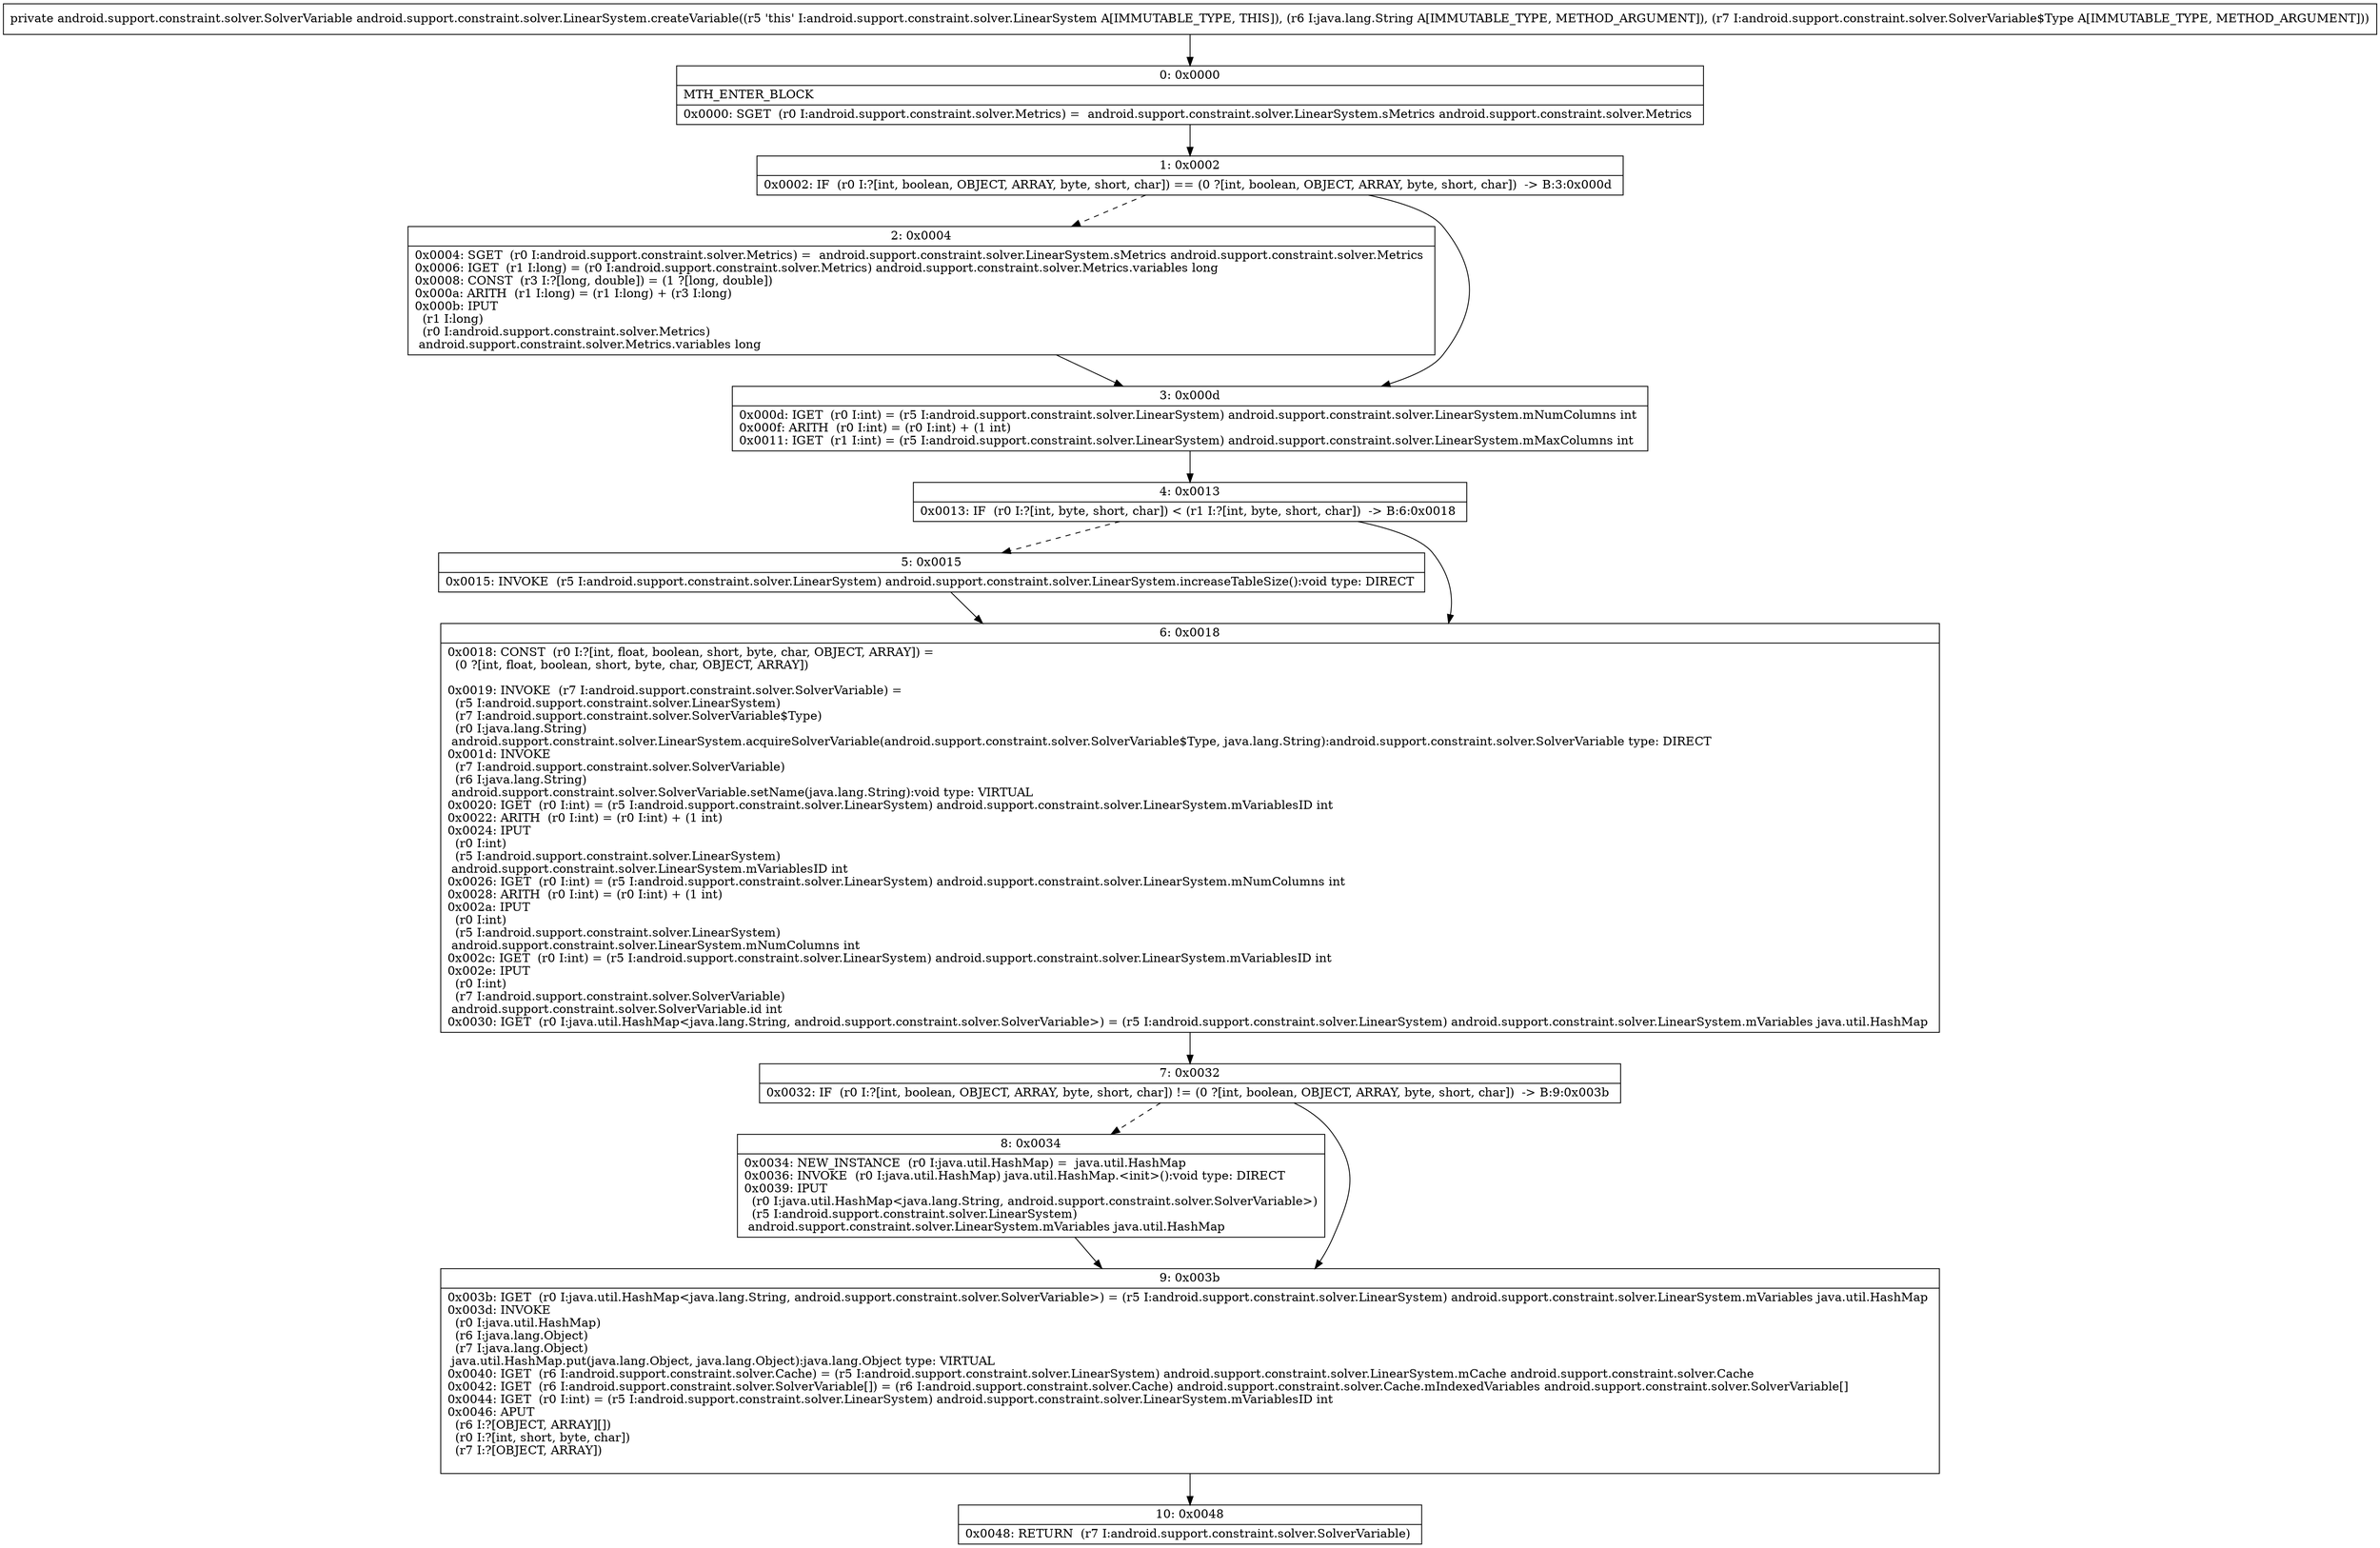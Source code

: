 digraph "CFG forandroid.support.constraint.solver.LinearSystem.createVariable(Ljava\/lang\/String;Landroid\/support\/constraint\/solver\/SolverVariable$Type;)Landroid\/support\/constraint\/solver\/SolverVariable;" {
Node_0 [shape=record,label="{0\:\ 0x0000|MTH_ENTER_BLOCK\l|0x0000: SGET  (r0 I:android.support.constraint.solver.Metrics) =  android.support.constraint.solver.LinearSystem.sMetrics android.support.constraint.solver.Metrics \l}"];
Node_1 [shape=record,label="{1\:\ 0x0002|0x0002: IF  (r0 I:?[int, boolean, OBJECT, ARRAY, byte, short, char]) == (0 ?[int, boolean, OBJECT, ARRAY, byte, short, char])  \-\> B:3:0x000d \l}"];
Node_2 [shape=record,label="{2\:\ 0x0004|0x0004: SGET  (r0 I:android.support.constraint.solver.Metrics) =  android.support.constraint.solver.LinearSystem.sMetrics android.support.constraint.solver.Metrics \l0x0006: IGET  (r1 I:long) = (r0 I:android.support.constraint.solver.Metrics) android.support.constraint.solver.Metrics.variables long \l0x0008: CONST  (r3 I:?[long, double]) = (1 ?[long, double]) \l0x000a: ARITH  (r1 I:long) = (r1 I:long) + (r3 I:long) \l0x000b: IPUT  \l  (r1 I:long)\l  (r0 I:android.support.constraint.solver.Metrics)\l android.support.constraint.solver.Metrics.variables long \l}"];
Node_3 [shape=record,label="{3\:\ 0x000d|0x000d: IGET  (r0 I:int) = (r5 I:android.support.constraint.solver.LinearSystem) android.support.constraint.solver.LinearSystem.mNumColumns int \l0x000f: ARITH  (r0 I:int) = (r0 I:int) + (1 int) \l0x0011: IGET  (r1 I:int) = (r5 I:android.support.constraint.solver.LinearSystem) android.support.constraint.solver.LinearSystem.mMaxColumns int \l}"];
Node_4 [shape=record,label="{4\:\ 0x0013|0x0013: IF  (r0 I:?[int, byte, short, char]) \< (r1 I:?[int, byte, short, char])  \-\> B:6:0x0018 \l}"];
Node_5 [shape=record,label="{5\:\ 0x0015|0x0015: INVOKE  (r5 I:android.support.constraint.solver.LinearSystem) android.support.constraint.solver.LinearSystem.increaseTableSize():void type: DIRECT \l}"];
Node_6 [shape=record,label="{6\:\ 0x0018|0x0018: CONST  (r0 I:?[int, float, boolean, short, byte, char, OBJECT, ARRAY]) = \l  (0 ?[int, float, boolean, short, byte, char, OBJECT, ARRAY])\l \l0x0019: INVOKE  (r7 I:android.support.constraint.solver.SolverVariable) = \l  (r5 I:android.support.constraint.solver.LinearSystem)\l  (r7 I:android.support.constraint.solver.SolverVariable$Type)\l  (r0 I:java.lang.String)\l android.support.constraint.solver.LinearSystem.acquireSolverVariable(android.support.constraint.solver.SolverVariable$Type, java.lang.String):android.support.constraint.solver.SolverVariable type: DIRECT \l0x001d: INVOKE  \l  (r7 I:android.support.constraint.solver.SolverVariable)\l  (r6 I:java.lang.String)\l android.support.constraint.solver.SolverVariable.setName(java.lang.String):void type: VIRTUAL \l0x0020: IGET  (r0 I:int) = (r5 I:android.support.constraint.solver.LinearSystem) android.support.constraint.solver.LinearSystem.mVariablesID int \l0x0022: ARITH  (r0 I:int) = (r0 I:int) + (1 int) \l0x0024: IPUT  \l  (r0 I:int)\l  (r5 I:android.support.constraint.solver.LinearSystem)\l android.support.constraint.solver.LinearSystem.mVariablesID int \l0x0026: IGET  (r0 I:int) = (r5 I:android.support.constraint.solver.LinearSystem) android.support.constraint.solver.LinearSystem.mNumColumns int \l0x0028: ARITH  (r0 I:int) = (r0 I:int) + (1 int) \l0x002a: IPUT  \l  (r0 I:int)\l  (r5 I:android.support.constraint.solver.LinearSystem)\l android.support.constraint.solver.LinearSystem.mNumColumns int \l0x002c: IGET  (r0 I:int) = (r5 I:android.support.constraint.solver.LinearSystem) android.support.constraint.solver.LinearSystem.mVariablesID int \l0x002e: IPUT  \l  (r0 I:int)\l  (r7 I:android.support.constraint.solver.SolverVariable)\l android.support.constraint.solver.SolverVariable.id int \l0x0030: IGET  (r0 I:java.util.HashMap\<java.lang.String, android.support.constraint.solver.SolverVariable\>) = (r5 I:android.support.constraint.solver.LinearSystem) android.support.constraint.solver.LinearSystem.mVariables java.util.HashMap \l}"];
Node_7 [shape=record,label="{7\:\ 0x0032|0x0032: IF  (r0 I:?[int, boolean, OBJECT, ARRAY, byte, short, char]) != (0 ?[int, boolean, OBJECT, ARRAY, byte, short, char])  \-\> B:9:0x003b \l}"];
Node_8 [shape=record,label="{8\:\ 0x0034|0x0034: NEW_INSTANCE  (r0 I:java.util.HashMap) =  java.util.HashMap \l0x0036: INVOKE  (r0 I:java.util.HashMap) java.util.HashMap.\<init\>():void type: DIRECT \l0x0039: IPUT  \l  (r0 I:java.util.HashMap\<java.lang.String, android.support.constraint.solver.SolverVariable\>)\l  (r5 I:android.support.constraint.solver.LinearSystem)\l android.support.constraint.solver.LinearSystem.mVariables java.util.HashMap \l}"];
Node_9 [shape=record,label="{9\:\ 0x003b|0x003b: IGET  (r0 I:java.util.HashMap\<java.lang.String, android.support.constraint.solver.SolverVariable\>) = (r5 I:android.support.constraint.solver.LinearSystem) android.support.constraint.solver.LinearSystem.mVariables java.util.HashMap \l0x003d: INVOKE  \l  (r0 I:java.util.HashMap)\l  (r6 I:java.lang.Object)\l  (r7 I:java.lang.Object)\l java.util.HashMap.put(java.lang.Object, java.lang.Object):java.lang.Object type: VIRTUAL \l0x0040: IGET  (r6 I:android.support.constraint.solver.Cache) = (r5 I:android.support.constraint.solver.LinearSystem) android.support.constraint.solver.LinearSystem.mCache android.support.constraint.solver.Cache \l0x0042: IGET  (r6 I:android.support.constraint.solver.SolverVariable[]) = (r6 I:android.support.constraint.solver.Cache) android.support.constraint.solver.Cache.mIndexedVariables android.support.constraint.solver.SolverVariable[] \l0x0044: IGET  (r0 I:int) = (r5 I:android.support.constraint.solver.LinearSystem) android.support.constraint.solver.LinearSystem.mVariablesID int \l0x0046: APUT  \l  (r6 I:?[OBJECT, ARRAY][])\l  (r0 I:?[int, short, byte, char])\l  (r7 I:?[OBJECT, ARRAY])\l \l}"];
Node_10 [shape=record,label="{10\:\ 0x0048|0x0048: RETURN  (r7 I:android.support.constraint.solver.SolverVariable) \l}"];
MethodNode[shape=record,label="{private android.support.constraint.solver.SolverVariable android.support.constraint.solver.LinearSystem.createVariable((r5 'this' I:android.support.constraint.solver.LinearSystem A[IMMUTABLE_TYPE, THIS]), (r6 I:java.lang.String A[IMMUTABLE_TYPE, METHOD_ARGUMENT]), (r7 I:android.support.constraint.solver.SolverVariable$Type A[IMMUTABLE_TYPE, METHOD_ARGUMENT])) }"];
MethodNode -> Node_0;
Node_0 -> Node_1;
Node_1 -> Node_2[style=dashed];
Node_1 -> Node_3;
Node_2 -> Node_3;
Node_3 -> Node_4;
Node_4 -> Node_5[style=dashed];
Node_4 -> Node_6;
Node_5 -> Node_6;
Node_6 -> Node_7;
Node_7 -> Node_8[style=dashed];
Node_7 -> Node_9;
Node_8 -> Node_9;
Node_9 -> Node_10;
}

